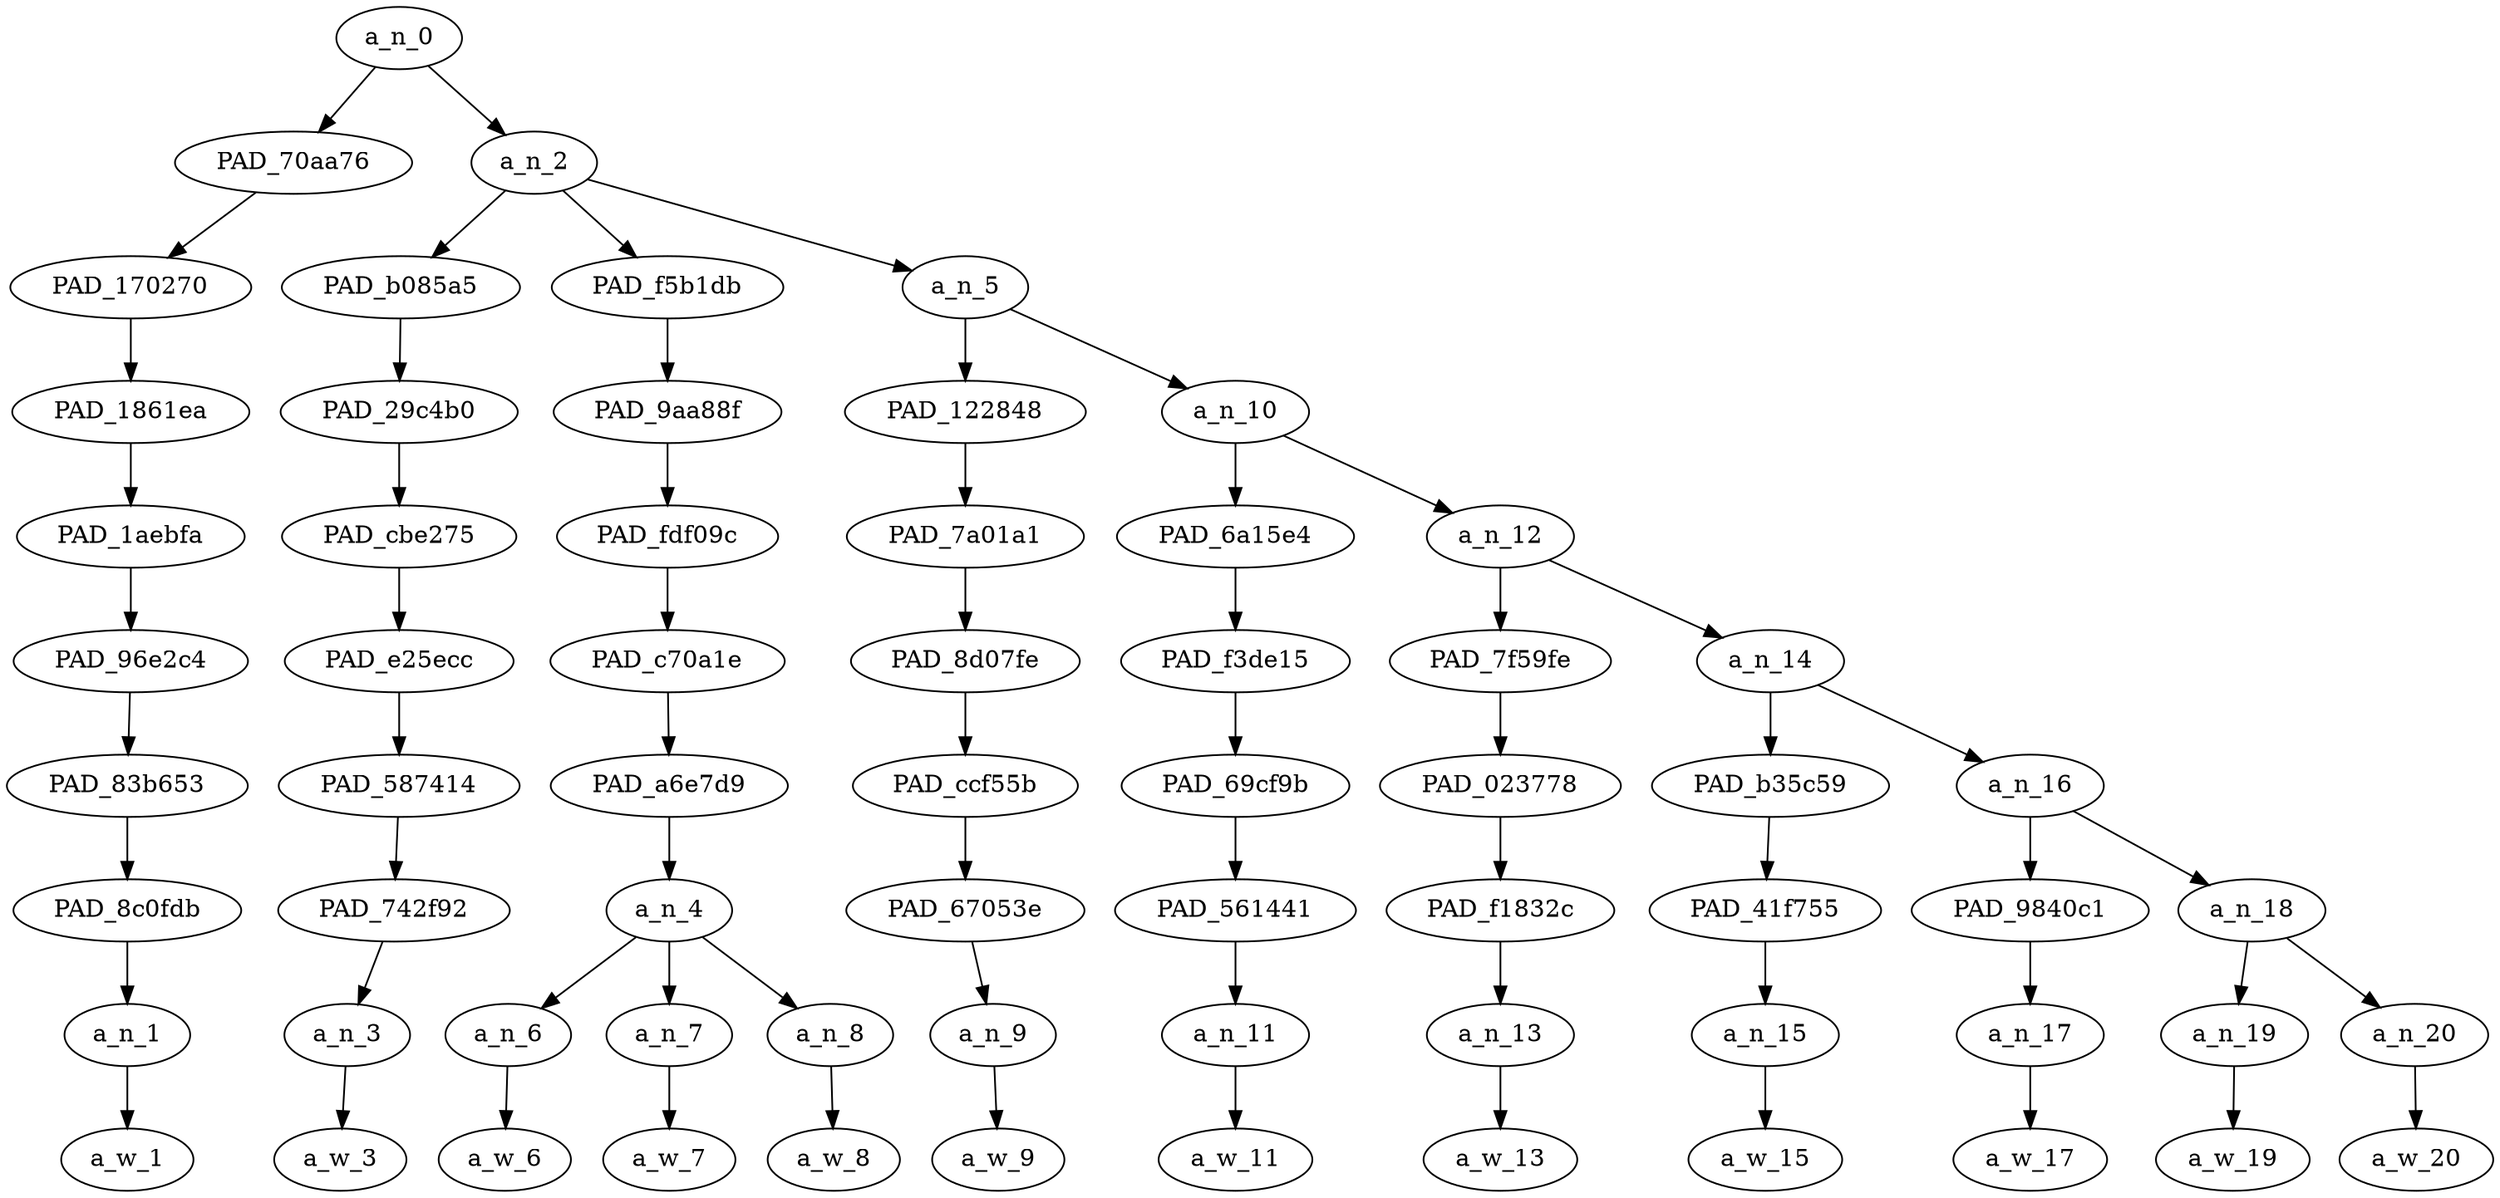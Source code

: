 strict digraph "" {
	a_n_0	[div_dir=1,
		index=0,
		level=9,
		pos="1.6640625,9!",
		text_span="[0, 1, 2, 3, 4, 5, 6, 7, 8, 9, 10, 11]",
		value=1.00000000];
	PAD_70aa76	[div_dir=1,
		index=0,
		level=8,
		pos="0.0,8!",
		text_span="[0]",
		value=0.06434246];
	a_n_0 -> PAD_70aa76;
	a_n_2	[div_dir=1,
		index=1,
		level=8,
		pos="3.328125,8!",
		text_span="[1, 2, 3, 4, 5, 6, 7, 8, 9, 10, 11]",
		value=0.93500470];
	a_n_0 -> a_n_2;
	PAD_170270	[div_dir=1,
		index=0,
		level=7,
		pos="0.0,7!",
		text_span="[0]",
		value=0.06434246];
	PAD_70aa76 -> PAD_170270;
	PAD_1861ea	[div_dir=1,
		index=0,
		level=6,
		pos="0.0,6!",
		text_span="[0]",
		value=0.06434246];
	PAD_170270 -> PAD_1861ea;
	PAD_1aebfa	[div_dir=1,
		index=0,
		level=5,
		pos="0.0,5!",
		text_span="[0]",
		value=0.06434246];
	PAD_1861ea -> PAD_1aebfa;
	PAD_96e2c4	[div_dir=1,
		index=0,
		level=4,
		pos="0.0,4!",
		text_span="[0]",
		value=0.06434246];
	PAD_1aebfa -> PAD_96e2c4;
	PAD_83b653	[div_dir=1,
		index=0,
		level=3,
		pos="0.0,3!",
		text_span="[0]",
		value=0.06434246];
	PAD_96e2c4 -> PAD_83b653;
	PAD_8c0fdb	[div_dir=1,
		index=0,
		level=2,
		pos="0.0,2!",
		text_span="[0]",
		value=0.06434246];
	PAD_83b653 -> PAD_8c0fdb;
	a_n_1	[div_dir=1,
		index=0,
		level=1,
		pos="0.0,1!",
		text_span="[0]",
		value=0.06434246];
	PAD_8c0fdb -> a_n_1;
	a_w_1	[div_dir=0,
		index=0,
		level=0,
		pos="0,0!",
		text_span="[0]",
		value="<user>"];
	a_n_1 -> a_w_1;
	PAD_b085a5	[div_dir=1,
		index=1,
		level=7,
		pos="1.0,7!",
		text_span="[1]",
		value=0.07391368];
	a_n_2 -> PAD_b085a5;
	PAD_f5b1db	[div_dir=1,
		index=2,
		level=7,
		pos="3.0,7!",
		text_span="[2, 3, 4]",
		value=0.58286627];
	a_n_2 -> PAD_f5b1db;
	a_n_5	[div_dir=1,
		index=3,
		level=7,
		pos="5.984375,7!",
		text_span="[5, 6, 7, 8, 9, 10, 11]",
		value=0.27759646];
	a_n_2 -> a_n_5;
	PAD_29c4b0	[div_dir=1,
		index=1,
		level=6,
		pos="1.0,6!",
		text_span="[1]",
		value=0.07391368];
	PAD_b085a5 -> PAD_29c4b0;
	PAD_cbe275	[div_dir=1,
		index=1,
		level=5,
		pos="1.0,5!",
		text_span="[1]",
		value=0.07391368];
	PAD_29c4b0 -> PAD_cbe275;
	PAD_e25ecc	[div_dir=1,
		index=1,
		level=4,
		pos="1.0,4!",
		text_span="[1]",
		value=0.07391368];
	PAD_cbe275 -> PAD_e25ecc;
	PAD_587414	[div_dir=1,
		index=1,
		level=3,
		pos="1.0,3!",
		text_span="[1]",
		value=0.07391368];
	PAD_e25ecc -> PAD_587414;
	PAD_742f92	[div_dir=1,
		index=1,
		level=2,
		pos="1.0,2!",
		text_span="[1]",
		value=0.07391368];
	PAD_587414 -> PAD_742f92;
	a_n_3	[div_dir=1,
		index=1,
		level=1,
		pos="1.0,1!",
		text_span="[1]",
		value=0.07391368];
	PAD_742f92 -> a_n_3;
	a_w_3	[div_dir=0,
		index=1,
		level=0,
		pos="1,0!",
		text_span="[1]",
		value=respect];
	a_n_3 -> a_w_3;
	PAD_9aa88f	[div_dir=1,
		index=2,
		level=6,
		pos="3.0,6!",
		text_span="[2, 3, 4]",
		value=0.58286627];
	PAD_f5b1db -> PAD_9aa88f;
	PAD_fdf09c	[div_dir=1,
		index=2,
		level=5,
		pos="3.0,5!",
		text_span="[2, 3, 4]",
		value=0.58286627];
	PAD_9aa88f -> PAD_fdf09c;
	PAD_c70a1e	[div_dir=1,
		index=2,
		level=4,
		pos="3.0,4!",
		text_span="[2, 3, 4]",
		value=0.58286627];
	PAD_fdf09c -> PAD_c70a1e;
	PAD_a6e7d9	[div_dir=1,
		index=2,
		level=3,
		pos="3.0,3!",
		text_span="[2, 3, 4]",
		value=0.58286627];
	PAD_c70a1e -> PAD_a6e7d9;
	a_n_4	[div_dir=1,
		index=2,
		level=2,
		pos="3.0,2!",
		text_span="[2, 3, 4]",
		value=0.58286627];
	PAD_a6e7d9 -> a_n_4;
	a_n_6	[div_dir=1,
		index=2,
		level=1,
		pos="2.0,1!",
		text_span="[2]",
		value=0.04987837];
	a_n_4 -> a_n_6;
	a_n_7	[div_dir=1,
		index=3,
		level=1,
		pos="3.0,1!",
		text_span="[3]",
		value=0.09056274];
	a_n_4 -> a_n_7;
	a_n_8	[div_dir=1,
		index=4,
		level=1,
		pos="4.0,1!",
		text_span="[4]",
		value=0.44192853];
	a_n_4 -> a_n_8;
	a_w_6	[div_dir=0,
		index=2,
		level=0,
		pos="2,0!",
		text_span="[2]",
		value=the];
	a_n_6 -> a_w_6;
	a_w_7	[div_dir=0,
		index=3,
		level=0,
		pos="3,0!",
		text_span="[3]",
		value=based];
	a_n_7 -> a_w_7;
	a_w_8	[div_dir=0,
		index=4,
		level=0,
		pos="4,0!",
		text_span="[4]",
		value=nigress];
	a_n_8 -> a_w_8;
	PAD_122848	[div_dir=-1,
		index=3,
		level=6,
		pos="5.0,6!",
		text_span="[5]",
		value=0.06476597];
	a_n_5 -> PAD_122848;
	a_n_10	[div_dir=1,
		index=4,
		level=6,
		pos="6.96875,6!",
		text_span="[6, 7, 8, 9, 10, 11]",
		value=0.21258141];
	a_n_5 -> a_n_10;
	PAD_7a01a1	[div_dir=-1,
		index=3,
		level=5,
		pos="5.0,5!",
		text_span="[5]",
		value=0.06476597];
	PAD_122848 -> PAD_7a01a1;
	PAD_8d07fe	[div_dir=-1,
		index=3,
		level=4,
		pos="5.0,4!",
		text_span="[5]",
		value=0.06476597];
	PAD_7a01a1 -> PAD_8d07fe;
	PAD_ccf55b	[div_dir=-1,
		index=3,
		level=3,
		pos="5.0,3!",
		text_span="[5]",
		value=0.06476597];
	PAD_8d07fe -> PAD_ccf55b;
	PAD_67053e	[div_dir=-1,
		index=3,
		level=2,
		pos="5.0,2!",
		text_span="[5]",
		value=0.06476597];
	PAD_ccf55b -> PAD_67053e;
	a_n_9	[div_dir=-1,
		index=5,
		level=1,
		pos="5.0,1!",
		text_span="[5]",
		value=0.06476597];
	PAD_67053e -> a_n_9;
	a_w_9	[div_dir=0,
		index=5,
		level=0,
		pos="5,0!",
		text_span="[5]",
		value=😤];
	a_n_9 -> a_w_9;
	PAD_6a15e4	[div_dir=1,
		index=4,
		level=5,
		pos="6.0,5!",
		text_span="[6]",
		value=0.04140419];
	a_n_10 -> PAD_6a15e4;
	a_n_12	[div_dir=1,
		index=5,
		level=5,
		pos="7.9375,5!",
		text_span="[7, 8, 9, 10, 11]",
		value=0.17090565];
	a_n_10 -> a_n_12;
	PAD_f3de15	[div_dir=1,
		index=4,
		level=4,
		pos="6.0,4!",
		text_span="[6]",
		value=0.04140419];
	PAD_6a15e4 -> PAD_f3de15;
	PAD_69cf9b	[div_dir=1,
		index=4,
		level=3,
		pos="6.0,3!",
		text_span="[6]",
		value=0.04140419];
	PAD_f3de15 -> PAD_69cf9b;
	PAD_561441	[div_dir=1,
		index=4,
		level=2,
		pos="6.0,2!",
		text_span="[6]",
		value=0.04140419];
	PAD_69cf9b -> PAD_561441;
	a_n_11	[div_dir=1,
		index=6,
		level=1,
		pos="6.0,1!",
		text_span="[6]",
		value=0.04140419];
	PAD_561441 -> a_n_11;
	a_w_11	[div_dir=0,
		index=6,
		level=0,
		pos="6,0!",
		text_span="[6]",
		value=he];
	a_n_11 -> a_w_11;
	PAD_7f59fe	[div_dir=1,
		index=5,
		level=4,
		pos="7.0,4!",
		text_span="[7]",
		value=0.02985526];
	a_n_12 -> PAD_7f59fe;
	a_n_14	[div_dir=1,
		index=6,
		level=4,
		pos="8.875,4!",
		text_span="[8, 9, 10, 11]",
		value=0.14088511];
	a_n_12 -> a_n_14;
	PAD_023778	[div_dir=1,
		index=5,
		level=3,
		pos="7.0,3!",
		text_span="[7]",
		value=0.02985526];
	PAD_7f59fe -> PAD_023778;
	PAD_f1832c	[div_dir=1,
		index=5,
		level=2,
		pos="7.0,2!",
		text_span="[7]",
		value=0.02985526];
	PAD_023778 -> PAD_f1832c;
	a_n_13	[div_dir=1,
		index=7,
		level=1,
		pos="7.0,1!",
		text_span="[7]",
		value=0.02985526];
	PAD_f1832c -> a_n_13;
	a_w_13	[div_dir=0,
		index=7,
		level=0,
		pos="7,0!",
		text_span="[7]",
		value=would];
	a_n_13 -> a_w_13;
	PAD_b35c59	[div_dir=1,
		index=6,
		level=3,
		pos="8.0,3!",
		text_span="[8]",
		value=0.02372272];
	a_n_14 -> PAD_b35c59;
	a_n_16	[div_dir=1,
		index=7,
		level=3,
		pos="9.75,3!",
		text_span="[9, 10, 11]",
		value=0.11698729];
	a_n_14 -> a_n_16;
	PAD_41f755	[div_dir=1,
		index=6,
		level=2,
		pos="8.0,2!",
		text_span="[8]",
		value=0.02372272];
	PAD_b35c59 -> PAD_41f755;
	a_n_15	[div_dir=1,
		index=8,
		level=1,
		pos="8.0,1!",
		text_span="[8]",
		value=0.02372272];
	PAD_41f755 -> a_n_15;
	a_w_15	[div_dir=0,
		index=8,
		level=0,
		pos="8,0!",
		text_span="[8]",
		value=be];
	a_n_15 -> a_w_15;
	PAD_9840c1	[div_dir=1,
		index=7,
		level=2,
		pos="9.0,2!",
		text_span="[9]",
		value=0.04025826];
	a_n_16 -> PAD_9840c1;
	a_n_18	[div_dir=1,
		index=8,
		level=2,
		pos="10.5,2!",
		text_span="[10, 11]",
		value=0.07652825];
	a_n_16 -> a_n_18;
	a_n_17	[div_dir=1,
		index=9,
		level=1,
		pos="9.0,1!",
		text_span="[9]",
		value=0.04025826];
	PAD_9840c1 -> a_n_17;
	a_w_17	[div_dir=0,
		index=9,
		level=0,
		pos="9,0!",
		text_span="[9]",
		value=nothing];
	a_n_17 -> a_w_17;
	a_n_19	[div_dir=1,
		index=10,
		level=1,
		pos="10.0,1!",
		text_span="[10]",
		value=0.03465808];
	a_n_18 -> a_n_19;
	a_n_20	[div_dir=-1,
		index=11,
		level=1,
		pos="11.0,1!",
		text_span="[11]",
		value=0.04175766];
	a_n_18 -> a_n_20;
	a_w_19	[div_dir=0,
		index=10,
		level=0,
		pos="10,0!",
		text_span="[10]",
		value=without];
	a_n_19 -> a_w_19;
	a_w_20	[div_dir=0,
		index=11,
		level=0,
		pos="11,0!",
		text_span="[11]",
		value=her];
	a_n_20 -> a_w_20;
}
